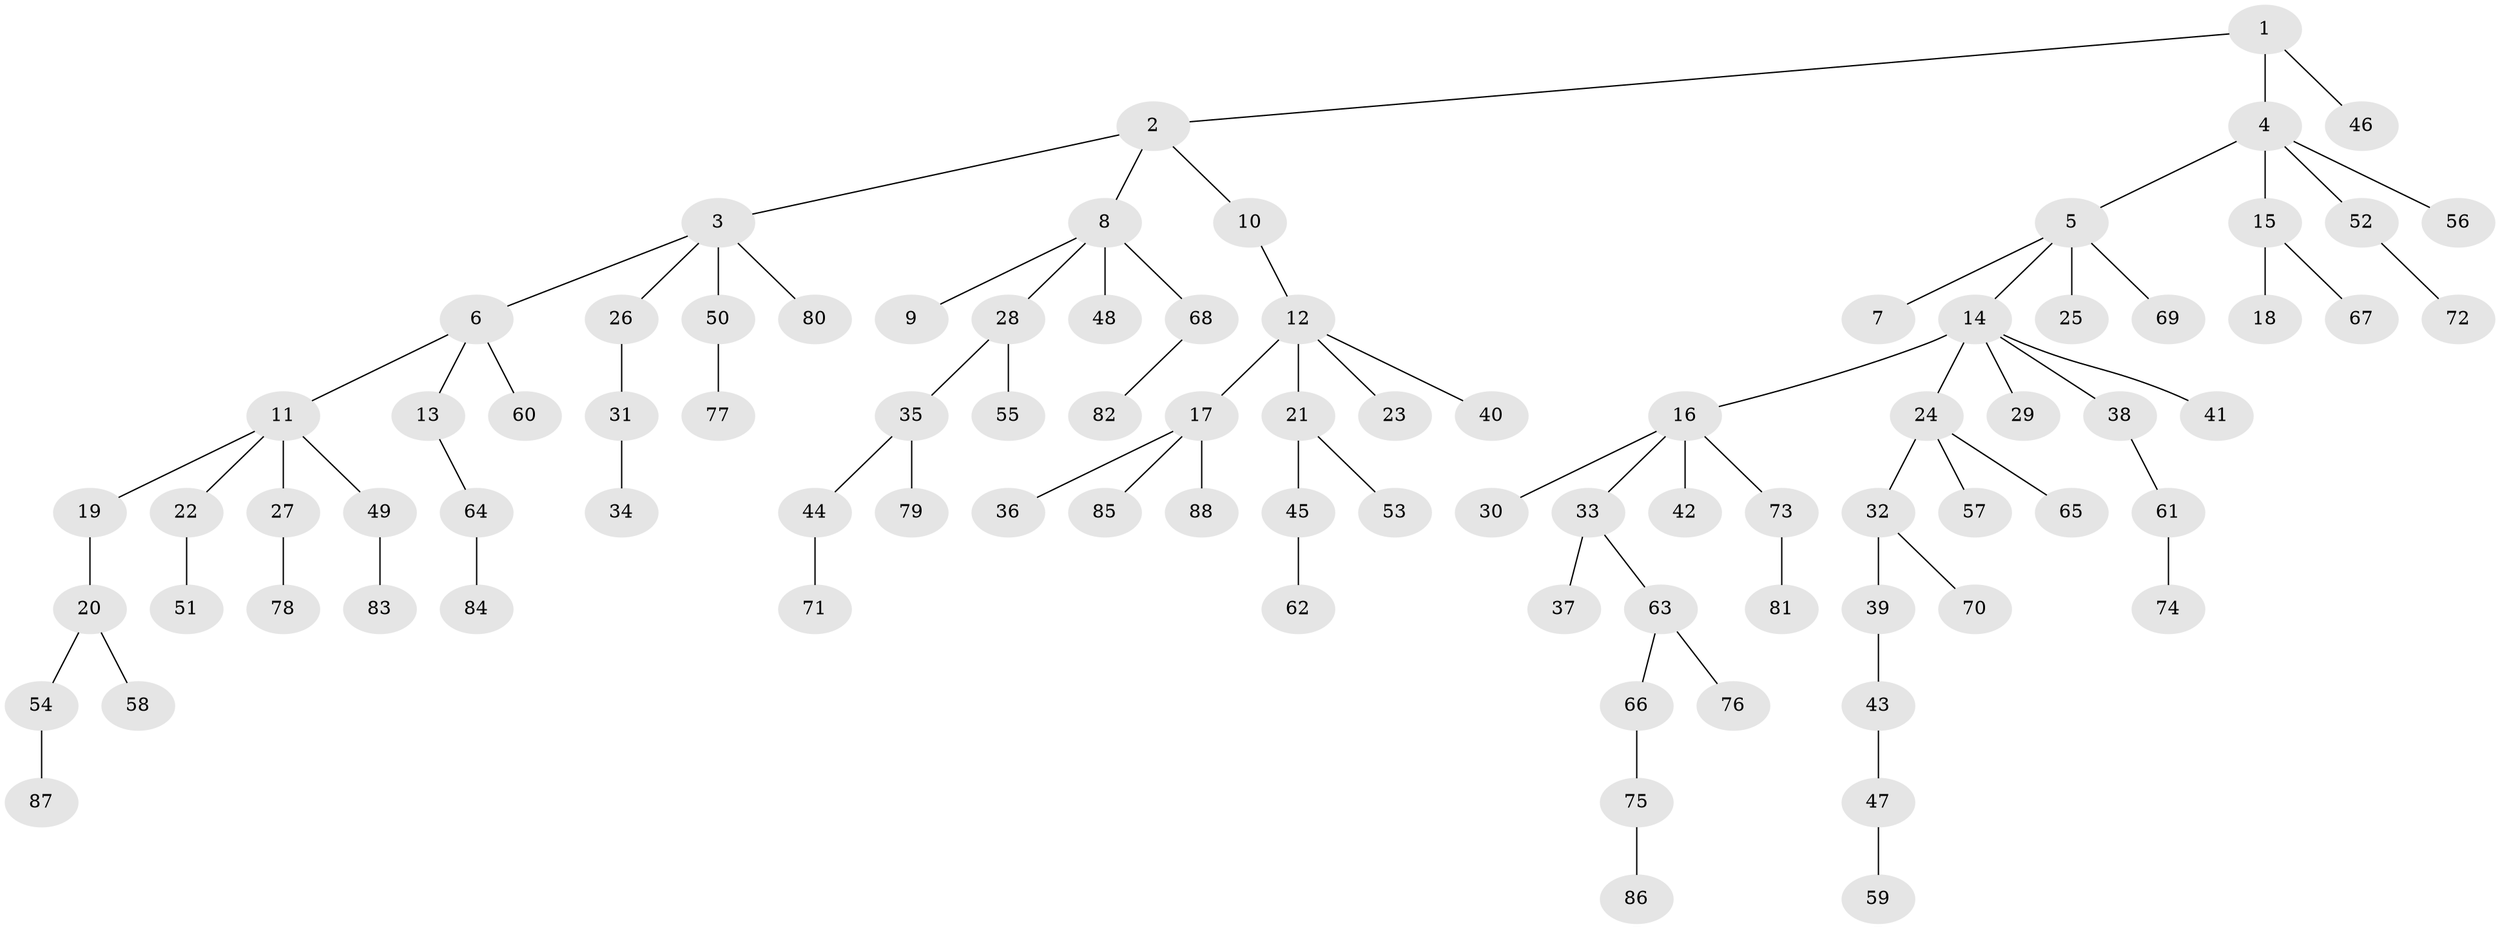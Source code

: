 // coarse degree distribution, {2: 0.2222222222222222, 1: 0.5, 4: 0.05555555555555555, 5: 0.05555555555555555, 3: 0.16666666666666666}
// Generated by graph-tools (version 1.1) at 2025/37/03/04/25 23:37:16]
// undirected, 88 vertices, 87 edges
graph export_dot {
  node [color=gray90,style=filled];
  1;
  2;
  3;
  4;
  5;
  6;
  7;
  8;
  9;
  10;
  11;
  12;
  13;
  14;
  15;
  16;
  17;
  18;
  19;
  20;
  21;
  22;
  23;
  24;
  25;
  26;
  27;
  28;
  29;
  30;
  31;
  32;
  33;
  34;
  35;
  36;
  37;
  38;
  39;
  40;
  41;
  42;
  43;
  44;
  45;
  46;
  47;
  48;
  49;
  50;
  51;
  52;
  53;
  54;
  55;
  56;
  57;
  58;
  59;
  60;
  61;
  62;
  63;
  64;
  65;
  66;
  67;
  68;
  69;
  70;
  71;
  72;
  73;
  74;
  75;
  76;
  77;
  78;
  79;
  80;
  81;
  82;
  83;
  84;
  85;
  86;
  87;
  88;
  1 -- 2;
  1 -- 4;
  1 -- 46;
  2 -- 3;
  2 -- 8;
  2 -- 10;
  3 -- 6;
  3 -- 26;
  3 -- 50;
  3 -- 80;
  4 -- 5;
  4 -- 15;
  4 -- 52;
  4 -- 56;
  5 -- 7;
  5 -- 14;
  5 -- 25;
  5 -- 69;
  6 -- 11;
  6 -- 13;
  6 -- 60;
  8 -- 9;
  8 -- 28;
  8 -- 48;
  8 -- 68;
  10 -- 12;
  11 -- 19;
  11 -- 22;
  11 -- 27;
  11 -- 49;
  12 -- 17;
  12 -- 21;
  12 -- 23;
  12 -- 40;
  13 -- 64;
  14 -- 16;
  14 -- 24;
  14 -- 29;
  14 -- 38;
  14 -- 41;
  15 -- 18;
  15 -- 67;
  16 -- 30;
  16 -- 33;
  16 -- 42;
  16 -- 73;
  17 -- 36;
  17 -- 85;
  17 -- 88;
  19 -- 20;
  20 -- 54;
  20 -- 58;
  21 -- 45;
  21 -- 53;
  22 -- 51;
  24 -- 32;
  24 -- 57;
  24 -- 65;
  26 -- 31;
  27 -- 78;
  28 -- 35;
  28 -- 55;
  31 -- 34;
  32 -- 39;
  32 -- 70;
  33 -- 37;
  33 -- 63;
  35 -- 44;
  35 -- 79;
  38 -- 61;
  39 -- 43;
  43 -- 47;
  44 -- 71;
  45 -- 62;
  47 -- 59;
  49 -- 83;
  50 -- 77;
  52 -- 72;
  54 -- 87;
  61 -- 74;
  63 -- 66;
  63 -- 76;
  64 -- 84;
  66 -- 75;
  68 -- 82;
  73 -- 81;
  75 -- 86;
}
